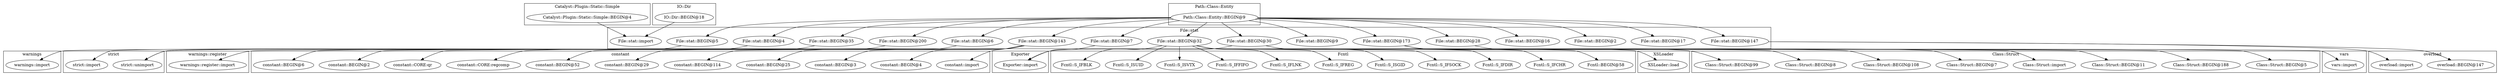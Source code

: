 digraph {
graph [overlap=false]
subgraph cluster_Fcntl {
	label="Fcntl";
	"Fcntl::S_IFCHR";
	"Fcntl::S_IFDIR";
	"Fcntl::S_IFSOCK";
	"Fcntl::S_ISGID";
	"Fcntl::S_IFREG";
	"Fcntl::BEGIN@58";
	"Fcntl::S_IFLNK";
	"Fcntl::S_IFFIFO";
	"Fcntl::S_ISVTX";
	"Fcntl::S_ISUID";
	"Fcntl::S_IFBLK";
}
subgraph cluster_Catalyst_Plugin_Static_Simple {
	label="Catalyst::Plugin::Static::Simple";
	"Catalyst::Plugin::Static::Simple::BEGIN@4";
}
subgraph cluster_Class_Struct {
	label="Class::Struct";
	"Class::Struct::BEGIN@5";
	"Class::Struct::BEGIN@188";
	"Class::Struct::BEGIN@11";
	"Class::Struct::import";
	"Class::Struct::BEGIN@7";
	"Class::Struct::BEGIN@108";
	"Class::Struct::BEGIN@8";
	"Class::Struct::BEGIN@99";
}
subgraph cluster_constant {
	label="constant";
	"constant::import";
	"constant::BEGIN@4";
	"constant::BEGIN@3";
	"constant::BEGIN@25";
	"constant::BEGIN@114";
	"constant::BEGIN@29";
	"constant::BEGIN@52";
	"constant::CORE:regcomp";
	"constant::CORE:qr";
	"constant::BEGIN@2";
	"constant::BEGIN@6";
}
subgraph cluster_IO_Dir {
	label="IO::Dir";
	"IO::Dir::BEGIN@18";
}
subgraph cluster_Path_Class_Entity {
	label="Path::Class::Entity";
	"Path::Class::Entity::BEGIN@9";
}
subgraph cluster_warnings {
	label="warnings";
	"warnings::import";
}
subgraph cluster_XSLoader {
	label="XSLoader";
	"XSLoader::load";
}
subgraph cluster_warnings_register {
	label="warnings::register";
	"warnings::register::import";
}
subgraph cluster_File_stat {
	label="File::stat";
	"File::stat::BEGIN@16";
	"File::stat::BEGIN@5";
	"File::stat::BEGIN@4";
	"File::stat::BEGIN@9";
	"File::stat::BEGIN@6";
	"File::stat::BEGIN@143";
	"File::stat::BEGIN@35";
	"File::stat::BEGIN@7";
	"File::stat::BEGIN@30";
	"File::stat::BEGIN@32";
	"File::stat::BEGIN@173";
	"File::stat::BEGIN@28";
	"File::stat::BEGIN@147";
	"File::stat::BEGIN@200";
	"File::stat::BEGIN@17";
	"File::stat::BEGIN@2";
	"File::stat::import";
}
subgraph cluster_Exporter {
	label="Exporter";
	"Exporter::import";
}
subgraph cluster_overload {
	label="overload";
	"overload::BEGIN@147";
	"overload::import";
}
subgraph cluster_vars {
	label="vars";
	"vars::import";
}
subgraph cluster_strict {
	label="strict";
	"strict::unimport";
	"strict::import";
}
"Path::Class::Entity::BEGIN@9" -> "File::stat::BEGIN@7";
"Path::Class::Entity::BEGIN@9" -> "File::stat::BEGIN@28";
"File::stat::BEGIN@32" -> "Fcntl::S_ISVTX";
"File::stat::BEGIN@143" -> "constant::BEGIN@4";
"Path::Class::Entity::BEGIN@9" -> "File::stat::BEGIN@147";
"File::stat::BEGIN@147" -> "overload::import";
"File::stat::BEGIN@32" -> "Fcntl::S_IFDIR";
"File::stat::BEGIN@147" -> "overload::BEGIN@147";
"File::stat::BEGIN@173" -> "Class::Struct::BEGIN@11";
"Path::Class::Entity::BEGIN@9" -> "File::stat::BEGIN@4";
"File::stat::BEGIN@30" -> "Fcntl::BEGIN@58";
"Path::Class::Entity::BEGIN@9" -> "File::stat::BEGIN@5";
"File::stat::BEGIN@143" -> "constant::BEGIN@6";
"Path::Class::Entity::BEGIN@9" -> "File::stat::BEGIN@35";
"File::stat::BEGIN@143" -> "constant::BEGIN@114";
"File::stat::BEGIN@143" -> "constant::BEGIN@29";
"File::stat::BEGIN@143" -> "constant::import";
"File::stat::BEGIN@4" -> "strict::import";
"Path::Class::Entity::BEGIN@9" -> "File::stat::BEGIN@143";
"File::stat::BEGIN@143" -> "constant::CORE:regcomp";
"File::stat::BEGIN@173" -> "Class::Struct::BEGIN@99";
"File::stat::BEGIN@173" -> "Class::Struct::BEGIN@188";
"File::stat::BEGIN@30" -> "XSLoader::load";
"File::stat::BEGIN@173" -> "Class::Struct::import";
"File::stat::BEGIN@32" -> "Fcntl::S_IFLNK";
"File::stat::BEGIN@7" -> "Exporter::import";
"File::stat::BEGIN@30" -> "Exporter::import";
"File::stat::BEGIN@143" -> "constant::BEGIN@25";
"File::stat::BEGIN@32" -> "Fcntl::S_ISGID";
"File::stat::BEGIN@6" -> "warnings::register::import";
"File::stat::BEGIN@32" -> "Fcntl::S_IFCHR";
"Path::Class::Entity::BEGIN@9" -> "File::stat::BEGIN@200";
"Path::Class::Entity::BEGIN@9" -> "File::stat::BEGIN@6";
"File::stat::BEGIN@200" -> "strict::unimport";
"File::stat::BEGIN@35" -> "strict::unimport";
"File::stat::BEGIN@173" -> "Class::Struct::BEGIN@7";
"Path::Class::Entity::BEGIN@9" -> "File::stat::BEGIN@17";
"File::stat::BEGIN@173" -> "Class::Struct::BEGIN@8";
"File::stat::BEGIN@5" -> "warnings::import";
"File::stat::BEGIN@28" -> "vars::import";
"File::stat::BEGIN@143" -> "constant::BEGIN@3";
"File::stat::BEGIN@173" -> "Class::Struct::BEGIN@108";
"Path::Class::Entity::BEGIN@9" -> "File::stat::BEGIN@173";
"File::stat::BEGIN@173" -> "Class::Struct::BEGIN@5";
"File::stat::BEGIN@32" -> "Fcntl::S_IFBLK";
"File::stat::BEGIN@32" -> "Fcntl::S_IFSOCK";
"File::stat::BEGIN@143" -> "constant::CORE:qr";
"Catalyst::Plugin::Static::Simple::BEGIN@4" -> "File::stat::import";
"IO::Dir::BEGIN@18" -> "File::stat::import";
"File::stat::BEGIN@32" -> "Fcntl::S_IFREG";
"File::stat::BEGIN@32" -> "Fcntl::S_IFFIFO";
"Path::Class::Entity::BEGIN@9" -> "File::stat::BEGIN@2";
"File::stat::BEGIN@32" -> "Fcntl::S_ISUID";
"File::stat::BEGIN@143" -> "constant::BEGIN@52";
"Path::Class::Entity::BEGIN@9" -> "File::stat::BEGIN@16";
"Path::Class::Entity::BEGIN@9" -> "File::stat::BEGIN@9";
"File::stat::BEGIN@143" -> "constant::BEGIN@2";
"Path::Class::Entity::BEGIN@9" -> "File::stat::BEGIN@30";
"Path::Class::Entity::BEGIN@9" -> "File::stat::BEGIN@32";
}
